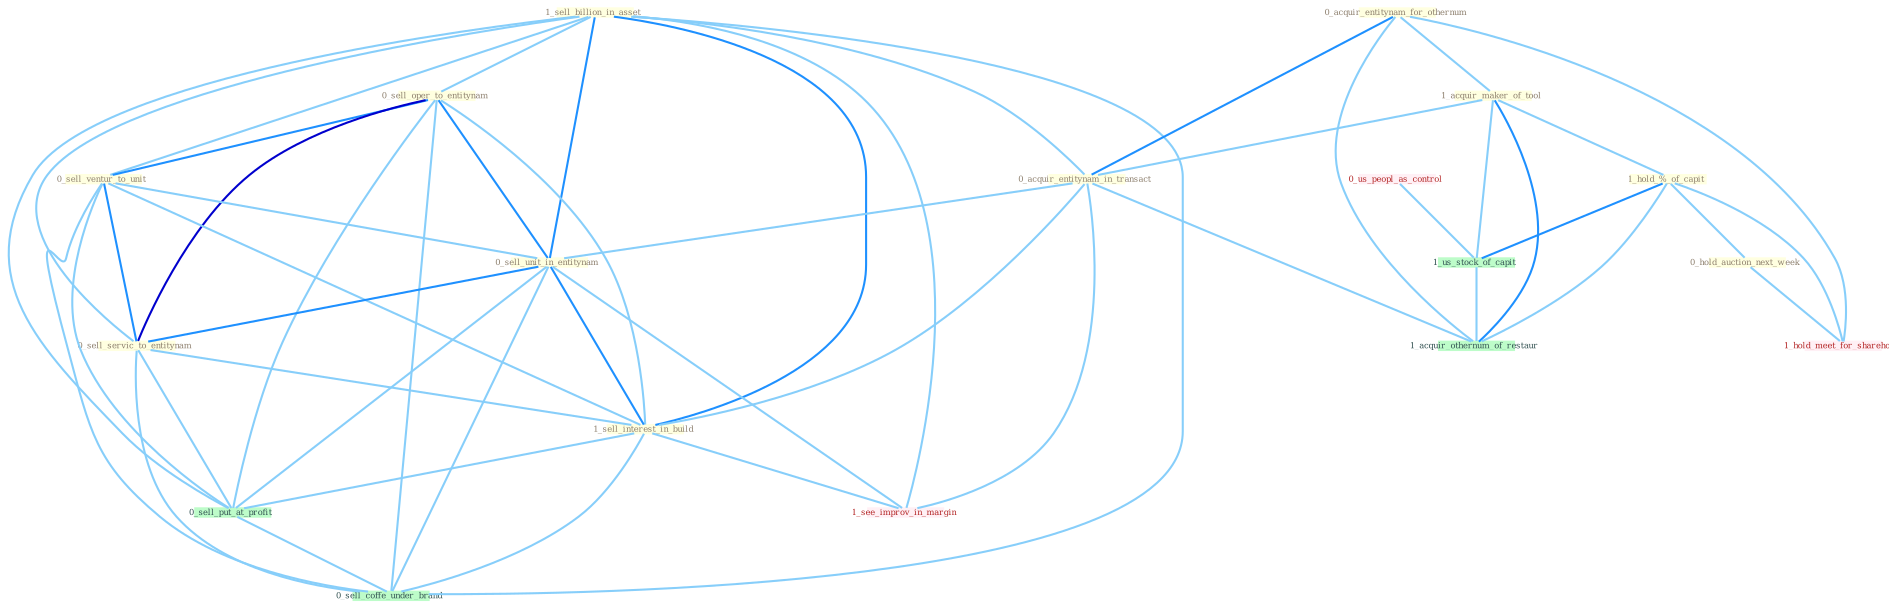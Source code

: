Graph G{ 
    node
    [shape=polygon,style=filled,width=.5,height=.06,color="#BDFCC9",fixedsize=true,fontsize=4,
    fontcolor="#2f4f4f"];
    {node
    [color="#ffffe0", fontcolor="#8b7d6b"] "1_sell_billion_in_asset " "0_acquir_entitynam_for_othernum " "0_sell_oper_to_entitynam " "1_acquir_maker_of_tool " "0_sell_ventur_to_unit " "0_acquir_entitynam_in_transact " "0_sell_unit_in_entitynam " "1_hold_%_of_capit " "0_sell_servic_to_entitynam " "0_hold_auction_next_week " "1_sell_interest_in_build "}
{node [color="#fff0f5", fontcolor="#b22222"] "0_us_peopl_as_control " "1_see_improv_in_margin " "1_hold_meet_for_sharehold "}
edge [color="#B0E2FF"];

	"1_sell_billion_in_asset " -- "0_sell_oper_to_entitynam " [w="1", color="#87cefa" ];
	"1_sell_billion_in_asset " -- "0_sell_ventur_to_unit " [w="1", color="#87cefa" ];
	"1_sell_billion_in_asset " -- "0_acquir_entitynam_in_transact " [w="1", color="#87cefa" ];
	"1_sell_billion_in_asset " -- "0_sell_unit_in_entitynam " [w="2", color="#1e90ff" , len=0.8];
	"1_sell_billion_in_asset " -- "0_sell_servic_to_entitynam " [w="1", color="#87cefa" ];
	"1_sell_billion_in_asset " -- "1_sell_interest_in_build " [w="2", color="#1e90ff" , len=0.8];
	"1_sell_billion_in_asset " -- "0_sell_put_at_profit " [w="1", color="#87cefa" ];
	"1_sell_billion_in_asset " -- "1_see_improv_in_margin " [w="1", color="#87cefa" ];
	"1_sell_billion_in_asset " -- "0_sell_coffe_under_brand " [w="1", color="#87cefa" ];
	"0_acquir_entitynam_for_othernum " -- "1_acquir_maker_of_tool " [w="1", color="#87cefa" ];
	"0_acquir_entitynam_for_othernum " -- "0_acquir_entitynam_in_transact " [w="2", color="#1e90ff" , len=0.8];
	"0_acquir_entitynam_for_othernum " -- "1_hold_meet_for_sharehold " [w="1", color="#87cefa" ];
	"0_acquir_entitynam_for_othernum " -- "1_acquir_othernum_of_restaur " [w="1", color="#87cefa" ];
	"0_sell_oper_to_entitynam " -- "0_sell_ventur_to_unit " [w="2", color="#1e90ff" , len=0.8];
	"0_sell_oper_to_entitynam " -- "0_sell_unit_in_entitynam " [w="2", color="#1e90ff" , len=0.8];
	"0_sell_oper_to_entitynam " -- "0_sell_servic_to_entitynam " [w="3", color="#0000cd" , len=0.6];
	"0_sell_oper_to_entitynam " -- "1_sell_interest_in_build " [w="1", color="#87cefa" ];
	"0_sell_oper_to_entitynam " -- "0_sell_put_at_profit " [w="1", color="#87cefa" ];
	"0_sell_oper_to_entitynam " -- "0_sell_coffe_under_brand " [w="1", color="#87cefa" ];
	"1_acquir_maker_of_tool " -- "0_acquir_entitynam_in_transact " [w="1", color="#87cefa" ];
	"1_acquir_maker_of_tool " -- "1_hold_%_of_capit " [w="1", color="#87cefa" ];
	"1_acquir_maker_of_tool " -- "1_us_stock_of_capit " [w="1", color="#87cefa" ];
	"1_acquir_maker_of_tool " -- "1_acquir_othernum_of_restaur " [w="2", color="#1e90ff" , len=0.8];
	"0_sell_ventur_to_unit " -- "0_sell_unit_in_entitynam " [w="1", color="#87cefa" ];
	"0_sell_ventur_to_unit " -- "0_sell_servic_to_entitynam " [w="2", color="#1e90ff" , len=0.8];
	"0_sell_ventur_to_unit " -- "1_sell_interest_in_build " [w="1", color="#87cefa" ];
	"0_sell_ventur_to_unit " -- "0_sell_put_at_profit " [w="1", color="#87cefa" ];
	"0_sell_ventur_to_unit " -- "0_sell_coffe_under_brand " [w="1", color="#87cefa" ];
	"0_acquir_entitynam_in_transact " -- "0_sell_unit_in_entitynam " [w="1", color="#87cefa" ];
	"0_acquir_entitynam_in_transact " -- "1_sell_interest_in_build " [w="1", color="#87cefa" ];
	"0_acquir_entitynam_in_transact " -- "1_see_improv_in_margin " [w="1", color="#87cefa" ];
	"0_acquir_entitynam_in_transact " -- "1_acquir_othernum_of_restaur " [w="1", color="#87cefa" ];
	"0_sell_unit_in_entitynam " -- "0_sell_servic_to_entitynam " [w="2", color="#1e90ff" , len=0.8];
	"0_sell_unit_in_entitynam " -- "1_sell_interest_in_build " [w="2", color="#1e90ff" , len=0.8];
	"0_sell_unit_in_entitynam " -- "0_sell_put_at_profit " [w="1", color="#87cefa" ];
	"0_sell_unit_in_entitynam " -- "1_see_improv_in_margin " [w="1", color="#87cefa" ];
	"0_sell_unit_in_entitynam " -- "0_sell_coffe_under_brand " [w="1", color="#87cefa" ];
	"1_hold_%_of_capit " -- "0_hold_auction_next_week " [w="1", color="#87cefa" ];
	"1_hold_%_of_capit " -- "1_us_stock_of_capit " [w="2", color="#1e90ff" , len=0.8];
	"1_hold_%_of_capit " -- "1_hold_meet_for_sharehold " [w="1", color="#87cefa" ];
	"1_hold_%_of_capit " -- "1_acquir_othernum_of_restaur " [w="1", color="#87cefa" ];
	"0_sell_servic_to_entitynam " -- "1_sell_interest_in_build " [w="1", color="#87cefa" ];
	"0_sell_servic_to_entitynam " -- "0_sell_put_at_profit " [w="1", color="#87cefa" ];
	"0_sell_servic_to_entitynam " -- "0_sell_coffe_under_brand " [w="1", color="#87cefa" ];
	"0_hold_auction_next_week " -- "1_hold_meet_for_sharehold " [w="1", color="#87cefa" ];
	"1_sell_interest_in_build " -- "0_sell_put_at_profit " [w="1", color="#87cefa" ];
	"1_sell_interest_in_build " -- "1_see_improv_in_margin " [w="1", color="#87cefa" ];
	"1_sell_interest_in_build " -- "0_sell_coffe_under_brand " [w="1", color="#87cefa" ];
	"0_us_peopl_as_control " -- "1_us_stock_of_capit " [w="1", color="#87cefa" ];
	"0_sell_put_at_profit " -- "0_sell_coffe_under_brand " [w="1", color="#87cefa" ];
	"1_us_stock_of_capit " -- "1_acquir_othernum_of_restaur " [w="1", color="#87cefa" ];
}